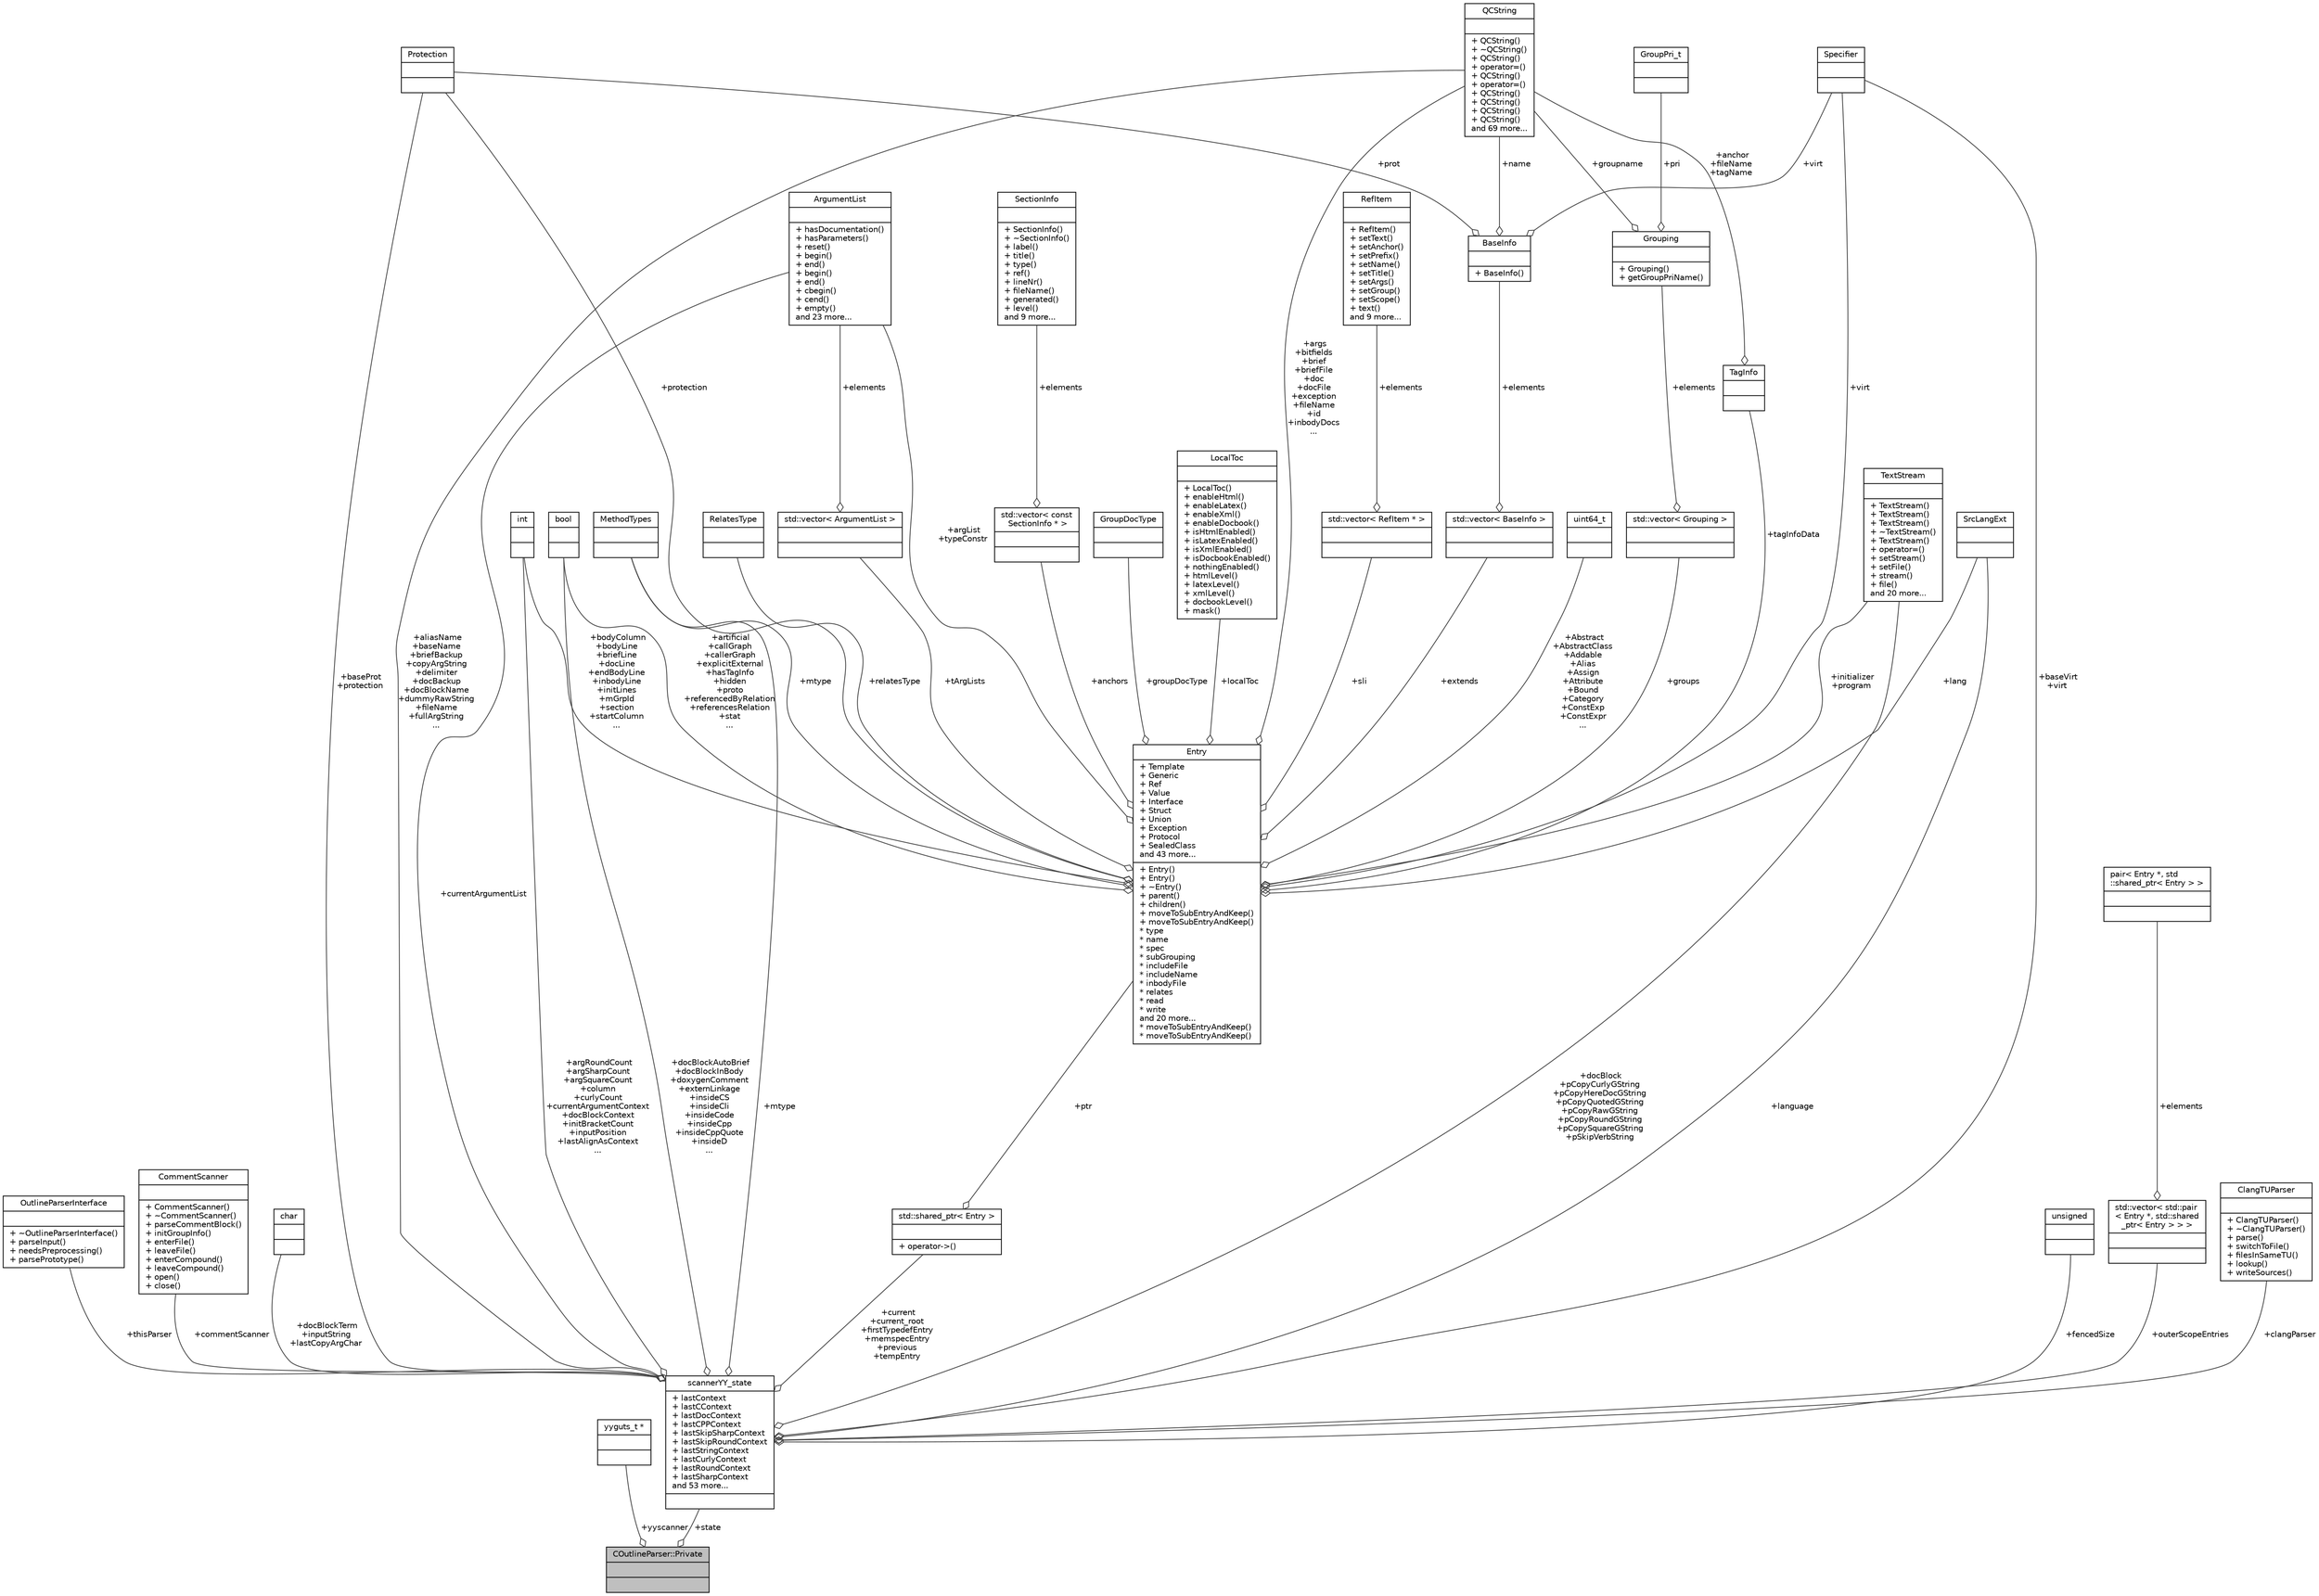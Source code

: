 digraph "COutlineParser::Private"
{
 // LATEX_PDF_SIZE
  edge [fontname="Helvetica",fontsize="10",labelfontname="Helvetica",labelfontsize="10"];
  node [fontname="Helvetica",fontsize="10",shape=record];
  Node1 [label="{COutlineParser::Private\n||}",height=0.2,width=0.4,color="black", fillcolor="grey75", style="filled", fontcolor="black",tooltip=" "];
  Node2 -> Node1 [color="grey25",fontsize="10",style="solid",label=" +yyscanner" ,arrowhead="odiamond",fontname="Helvetica"];
  Node2 [label="{yyguts_t *\n||}",height=0.2,width=0.4,color="black", fillcolor="white", style="filled",tooltip=" "];
  Node3 -> Node1 [color="grey25",fontsize="10",style="solid",label=" +state" ,arrowhead="odiamond",fontname="Helvetica"];
  Node3 [label="{scannerYY_state\n|+ lastContext\l+ lastCContext\l+ lastDocContext\l+ lastCPPContext\l+ lastSkipSharpContext\l+ lastSkipRoundContext\l+ lastStringContext\l+ lastCurlyContext\l+ lastRoundContext\l+ lastSharpContext\land 53 more...\l|}",height=0.2,width=0.4,color="black", fillcolor="white", style="filled",URL="$structscannerYY__state.html",tooltip=" "];
  Node4 -> Node3 [color="grey25",fontsize="10",style="solid",label=" +thisParser" ,arrowhead="odiamond",fontname="Helvetica"];
  Node4 [label="{OutlineParserInterface\n||+ ~OutlineParserInterface()\l+ parseInput()\l+ needsPreprocessing()\l+ parsePrototype()\l}",height=0.2,width=0.4,color="black", fillcolor="white", style="filled",URL="$classOutlineParserInterface.html",tooltip="Abstract interface for outline parsers."];
  Node5 -> Node3 [color="grey25",fontsize="10",style="solid",label=" +commentScanner" ,arrowhead="odiamond",fontname="Helvetica"];
  Node5 [label="{CommentScanner\n||+ CommentScanner()\l+ ~CommentScanner()\l+ parseCommentBlock()\l+ initGroupInfo()\l+ enterFile()\l+ leaveFile()\l+ enterCompound()\l+ leaveCompound()\l+ open()\l+ close()\l}",height=0.2,width=0.4,color="black", fillcolor="white", style="filled",URL="$classCommentScanner.html",tooltip=" "];
  Node6 -> Node3 [color="grey25",fontsize="10",style="solid",label=" +docBlockTerm\n+inputString\n+lastCopyArgChar" ,arrowhead="odiamond",fontname="Helvetica"];
  Node6 [label="{char\n||}",height=0.2,width=0.4,color="black", fillcolor="white", style="filled",tooltip=" "];
  Node7 -> Node3 [color="grey25",fontsize="10",style="solid",label=" +argRoundCount\n+argSharpCount\n+argSquareCount\n+column\n+curlyCount\n+currentArgumentContext\n+docBlockContext\n+initBracketCount\n+inputPosition\n+lastAlignAsContext\n..." ,arrowhead="odiamond",fontname="Helvetica"];
  Node7 [label="{int\n||}",height=0.2,width=0.4,color="black", fillcolor="white", style="filled",URL="$classint.html",tooltip=" "];
  Node8 -> Node3 [color="grey25",fontsize="10",style="solid",label=" +baseProt\n+protection" ,arrowhead="odiamond",fontname="Helvetica"];
  Node8 [label="{Protection\n||}",height=0.2,width=0.4,color="black", fillcolor="white", style="filled",tooltip=" "];
  Node9 -> Node3 [color="grey25",fontsize="10",style="solid",label=" +current\n+current_root\n+firstTypedefEntry\n+memspecEntry\n+previous\n+tempEntry" ,arrowhead="odiamond",fontname="Helvetica"];
  Node9 [label="{std::shared_ptr\< Entry \>\n||+ operator-\>()\l}",height=0.2,width=0.4,color="black", fillcolor="white", style="filled",tooltip=" "];
  Node10 -> Node9 [color="grey25",fontsize="10",style="solid",label=" +ptr" ,arrowhead="odiamond",fontname="Helvetica"];
  Node10 [label="{Entry\n|+ Template\l+ Generic\l+ Ref\l+ Value\l+ Interface\l+ Struct\l+ Union\l+ Exception\l+ Protocol\l+ SealedClass\land 43 more...\l|+ Entry()\l+ Entry()\l+ ~Entry()\l+ parent()\l+ children()\l+ moveToSubEntryAndKeep()\l+ moveToSubEntryAndKeep()\l* type\l* name\l* spec\l* subGrouping\l* includeFile\l* includeName\l* inbodyFile\l* relates\l* read\l* write\land 20 more...\l* moveToSubEntryAndKeep()\l* moveToSubEntryAndKeep()\l}",height=0.2,width=0.4,color="black", fillcolor="white", style="filled",URL="$classEntry.html",tooltip=" "];
  Node11 -> Node10 [color="grey25",fontsize="10",style="solid",label=" +Abstract\n+AbstractClass\n+Addable\n+Alias\n+Assign\n+Attribute\n+Bound\n+Category\n+ConstExp\n+ConstExpr\n..." ,arrowhead="odiamond",fontname="Helvetica"];
  Node11 [label="{uint64_t\n||}",height=0.2,width=0.4,color="black", fillcolor="white", style="filled",tooltip=" "];
  Node7 -> Node10 [color="grey25",fontsize="10",style="solid",label=" +bodyColumn\n+bodyLine\n+briefLine\n+docLine\n+endBodyLine\n+inbodyLine\n+initLines\n+mGrpId\n+section\n+startColumn\n..." ,arrowhead="odiamond",fontname="Helvetica"];
  Node12 -> Node10 [color="grey25",fontsize="10",style="solid",label=" +args\n+bitfields\n+brief\n+briefFile\n+doc\n+docFile\n+exception\n+fileName\n+id\n+inbodyDocs\n..." ,arrowhead="odiamond",fontname="Helvetica"];
  Node12 [label="{QCString\n||+ QCString()\l+ ~QCString()\l+ QCString()\l+ operator=()\l+ QCString()\l+ operator=()\l+ QCString()\l+ QCString()\l+ QCString()\l+ QCString()\land 69 more...\l}",height=0.2,width=0.4,color="black", fillcolor="white", style="filled",URL="$classQCString.html",tooltip=" "];
  Node13 -> Node10 [color="grey25",fontsize="10",style="solid",label=" +artificial\n+callGraph\n+callerGraph\n+explicitExternal\n+hasTagInfo\n+hidden\n+proto\n+referencedByRelation\n+referencesRelation\n+stat\n..." ,arrowhead="odiamond",fontname="Helvetica"];
  Node13 [label="{bool\n||}",height=0.2,width=0.4,color="black", fillcolor="white", style="filled",tooltip=" "];
  Node14 -> Node10 [color="grey25",fontsize="10",style="solid",label=" +tagInfoData" ,arrowhead="odiamond",fontname="Helvetica"];
  Node14 [label="{TagInfo\n||}",height=0.2,width=0.4,color="black", fillcolor="white", style="filled",URL="$structTagInfo.html",tooltip=" "];
  Node12 -> Node14 [color="grey25",fontsize="10",style="solid",label=" +anchor\n+fileName\n+tagName" ,arrowhead="odiamond",fontname="Helvetica"];
  Node8 -> Node10 [color="grey25",fontsize="10",style="solid",label=" +protection" ,arrowhead="odiamond",fontname="Helvetica"];
  Node15 -> Node10 [color="grey25",fontsize="10",style="solid",label=" +mtype" ,arrowhead="odiamond",fontname="Helvetica"];
  Node15 [label="{MethodTypes\n||}",height=0.2,width=0.4,color="black", fillcolor="white", style="filled",tooltip=" "];
  Node16 -> Node10 [color="grey25",fontsize="10",style="solid",label=" +virt" ,arrowhead="odiamond",fontname="Helvetica"];
  Node16 [label="{Specifier\n||}",height=0.2,width=0.4,color="black", fillcolor="white", style="filled",tooltip=" "];
  Node17 -> Node10 [color="grey25",fontsize="10",style="solid",label=" +argList\n+typeConstr" ,arrowhead="odiamond",fontname="Helvetica"];
  Node17 [label="{ArgumentList\n||+ hasDocumentation()\l+ hasParameters()\l+ reset()\l+ begin()\l+ end()\l+ begin()\l+ end()\l+ cbegin()\l+ cend()\l+ empty()\land 23 more...\l}",height=0.2,width=0.4,color="black", fillcolor="white", style="filled",URL="$classArgumentList.html",tooltip="This class represents an function or template argument list."];
  Node18 -> Node10 [color="grey25",fontsize="10",style="solid",label=" +tArgLists" ,arrowhead="odiamond",fontname="Helvetica"];
  Node18 [label="{std::vector\< ArgumentList \>\n||}",height=0.2,width=0.4,color="black", fillcolor="white", style="filled",tooltip=" "];
  Node17 -> Node18 [color="grey25",fontsize="10",style="solid",label=" +elements" ,arrowhead="odiamond",fontname="Helvetica"];
  Node19 -> Node10 [color="grey25",fontsize="10",style="solid",label=" +initializer\n+program" ,arrowhead="odiamond",fontname="Helvetica"];
  Node19 [label="{TextStream\n||+ TextStream()\l+ TextStream()\l+ TextStream()\l+ ~TextStream()\l+ TextStream()\l+ operator=()\l+ setStream()\l+ setFile()\l+ stream()\l+ file()\land 20 more...\l}",height=0.2,width=0.4,color="black", fillcolor="white", style="filled",URL="$classTextStream.html",tooltip="Text streaming class that buffers data."];
  Node20 -> Node10 [color="grey25",fontsize="10",style="solid",label=" +relatesType" ,arrowhead="odiamond",fontname="Helvetica"];
  Node20 [label="{RelatesType\n||}",height=0.2,width=0.4,color="black", fillcolor="white", style="filled",tooltip=" "];
  Node21 -> Node10 [color="grey25",fontsize="10",style="solid",label=" +extends" ,arrowhead="odiamond",fontname="Helvetica"];
  Node21 [label="{std::vector\< BaseInfo \>\n||}",height=0.2,width=0.4,color="black", fillcolor="white", style="filled",tooltip=" "];
  Node22 -> Node21 [color="grey25",fontsize="10",style="solid",label=" +elements" ,arrowhead="odiamond",fontname="Helvetica"];
  Node22 [label="{BaseInfo\n||+ BaseInfo()\l}",height=0.2,width=0.4,color="black", fillcolor="white", style="filled",URL="$structBaseInfo.html",tooltip=" "];
  Node12 -> Node22 [color="grey25",fontsize="10",style="solid",label=" +name" ,arrowhead="odiamond",fontname="Helvetica"];
  Node8 -> Node22 [color="grey25",fontsize="10",style="solid",label=" +prot" ,arrowhead="odiamond",fontname="Helvetica"];
  Node16 -> Node22 [color="grey25",fontsize="10",style="solid",label=" +virt" ,arrowhead="odiamond",fontname="Helvetica"];
  Node23 -> Node10 [color="grey25",fontsize="10",style="solid",label=" +groups" ,arrowhead="odiamond",fontname="Helvetica"];
  Node23 [label="{std::vector\< Grouping \>\n||}",height=0.2,width=0.4,color="black", fillcolor="white", style="filled",tooltip=" "];
  Node24 -> Node23 [color="grey25",fontsize="10",style="solid",label=" +elements" ,arrowhead="odiamond",fontname="Helvetica"];
  Node24 [label="{Grouping\n||+ Grouping()\l+ getGroupPriName()\l}",height=0.2,width=0.4,color="black", fillcolor="white", style="filled",URL="$structGrouping.html",tooltip=" "];
  Node12 -> Node24 [color="grey25",fontsize="10",style="solid",label=" +groupname" ,arrowhead="odiamond",fontname="Helvetica"];
  Node25 -> Node24 [color="grey25",fontsize="10",style="solid",label=" +pri" ,arrowhead="odiamond",fontname="Helvetica"];
  Node25 [label="{GroupPri_t\n||}",height=0.2,width=0.4,color="black", fillcolor="white", style="filled",tooltip=" "];
  Node26 -> Node10 [color="grey25",fontsize="10",style="solid",label=" +anchors" ,arrowhead="odiamond",fontname="Helvetica"];
  Node26 [label="{std::vector\< const\l SectionInfo * \>\n||}",height=0.2,width=0.4,color="black", fillcolor="white", style="filled",tooltip=" "];
  Node27 -> Node26 [color="grey25",fontsize="10",style="solid",label=" +elements" ,arrowhead="odiamond",fontname="Helvetica"];
  Node27 [label="{SectionInfo\n||+ SectionInfo()\l+ ~SectionInfo()\l+ label()\l+ title()\l+ type()\l+ ref()\l+ lineNr()\l+ fileName()\l+ generated()\l+ level()\land 9 more...\l}",height=0.2,width=0.4,color="black", fillcolor="white", style="filled",URL="$classSectionInfo.html",tooltip="class that provide information about a section."];
  Node28 -> Node10 [color="grey25",fontsize="10",style="solid",label=" +sli" ,arrowhead="odiamond",fontname="Helvetica"];
  Node28 [label="{std::vector\< RefItem * \>\n||}",height=0.2,width=0.4,color="black", fillcolor="white", style="filled",tooltip=" "];
  Node29 -> Node28 [color="grey25",fontsize="10",style="solid",label=" +elements" ,arrowhead="odiamond",fontname="Helvetica"];
  Node29 [label="{RefItem\n||+ RefItem()\l+ setText()\l+ setAnchor()\l+ setPrefix()\l+ setName()\l+ setTitle()\l+ setArgs()\l+ setGroup()\l+ setScope()\l+ text()\land 9 more...\l}",height=0.2,width=0.4,color="black", fillcolor="white", style="filled",URL="$classRefItem.html",tooltip=" "];
  Node30 -> Node10 [color="grey25",fontsize="10",style="solid",label=" +lang" ,arrowhead="odiamond",fontname="Helvetica"];
  Node30 [label="{SrcLangExt\n||}",height=0.2,width=0.4,color="black", fillcolor="white", style="filled",tooltip=" "];
  Node31 -> Node10 [color="grey25",fontsize="10",style="solid",label=" +groupDocType" ,arrowhead="odiamond",fontname="Helvetica"];
  Node31 [label="{GroupDocType\n||}",height=0.2,width=0.4,color="black", fillcolor="white", style="filled",tooltip=" "];
  Node32 -> Node10 [color="grey25",fontsize="10",style="solid",label=" +localToc" ,arrowhead="odiamond",fontname="Helvetica"];
  Node32 [label="{LocalToc\n||+ LocalToc()\l+ enableHtml()\l+ enableLatex()\l+ enableXml()\l+ enableDocbook()\l+ isHtmlEnabled()\l+ isLatexEnabled()\l+ isXmlEnabled()\l+ isDocbookEnabled()\l+ nothingEnabled()\l+ htmlLevel()\l+ latexLevel()\l+ xmlLevel()\l+ docbookLevel()\l+ mask()\l}",height=0.2,width=0.4,color="black", fillcolor="white", style="filled",URL="$classLocalToc.html",tooltip=" "];
  Node12 -> Node3 [color="grey25",fontsize="10",style="solid",label=" +aliasName\n+baseName\n+briefBackup\n+copyArgString\n+delimiter\n+docBackup\n+docBlockName\n+dummyRawString\n+fileName\n+fullArgString\n..." ,arrowhead="odiamond",fontname="Helvetica"];
  Node15 -> Node3 [color="grey25",fontsize="10",style="solid",label=" +mtype" ,arrowhead="odiamond",fontname="Helvetica"];
  Node13 -> Node3 [color="grey25",fontsize="10",style="solid",label=" +docBlockAutoBrief\n+docBlockInBody\n+doxygenComment\n+externLinkage\n+insideCS\n+insideCli\n+insideCode\n+insideCpp\n+insideCppQuote\n+insideD\n..." ,arrowhead="odiamond",fontname="Helvetica"];
  Node16 -> Node3 [color="grey25",fontsize="10",style="solid",label=" +baseVirt\n+virt" ,arrowhead="odiamond",fontname="Helvetica"];
  Node30 -> Node3 [color="grey25",fontsize="10",style="solid",label=" +language" ,arrowhead="odiamond",fontname="Helvetica"];
  Node17 -> Node3 [color="grey25",fontsize="10",style="solid",label=" +currentArgumentList" ,arrowhead="odiamond",fontname="Helvetica"];
  Node19 -> Node3 [color="grey25",fontsize="10",style="solid",label=" +docBlock\n+pCopyCurlyGString\n+pCopyHereDocGString\n+pCopyQuotedGString\n+pCopyRawGString\n+pCopyRoundGString\n+pCopySquareGString\n+pSkipVerbString" ,arrowhead="odiamond",fontname="Helvetica"];
  Node33 -> Node3 [color="grey25",fontsize="10",style="solid",label=" +fencedSize" ,arrowhead="odiamond",fontname="Helvetica"];
  Node33 [label="{unsigned\n||}",height=0.2,width=0.4,color="black", fillcolor="white", style="filled",tooltip=" "];
  Node34 -> Node3 [color="grey25",fontsize="10",style="solid",label=" +outerScopeEntries" ,arrowhead="odiamond",fontname="Helvetica"];
  Node34 [label="{std::vector\< std::pair\l\< Entry *, std::shared\l_ptr\< Entry \> \> \>\n||}",height=0.2,width=0.4,color="black", fillcolor="white", style="filled",tooltip=" "];
  Node35 -> Node34 [color="grey25",fontsize="10",style="solid",label=" +elements" ,arrowhead="odiamond",fontname="Helvetica"];
  Node35 [label="{pair\< Entry *, std\l::shared_ptr\< Entry \> \>\n||}",height=0.2,width=0.4,color="black", fillcolor="white", style="filled",tooltip=" "];
  Node36 -> Node3 [color="grey25",fontsize="10",style="solid",label=" +clangParser" ,arrowhead="odiamond",fontname="Helvetica"];
  Node36 [label="{ClangTUParser\n||+ ClangTUParser()\l+ ~ClangTUParser()\l+ parse()\l+ switchToFile()\l+ filesInSameTU()\l+ lookup()\l+ writeSources()\l}",height=0.2,width=0.4,color="black", fillcolor="white", style="filled",URL="$classClangTUParser.html",tooltip="Clang parser object for a single translation unit, which consists of a source file and the directly o..."];
}
